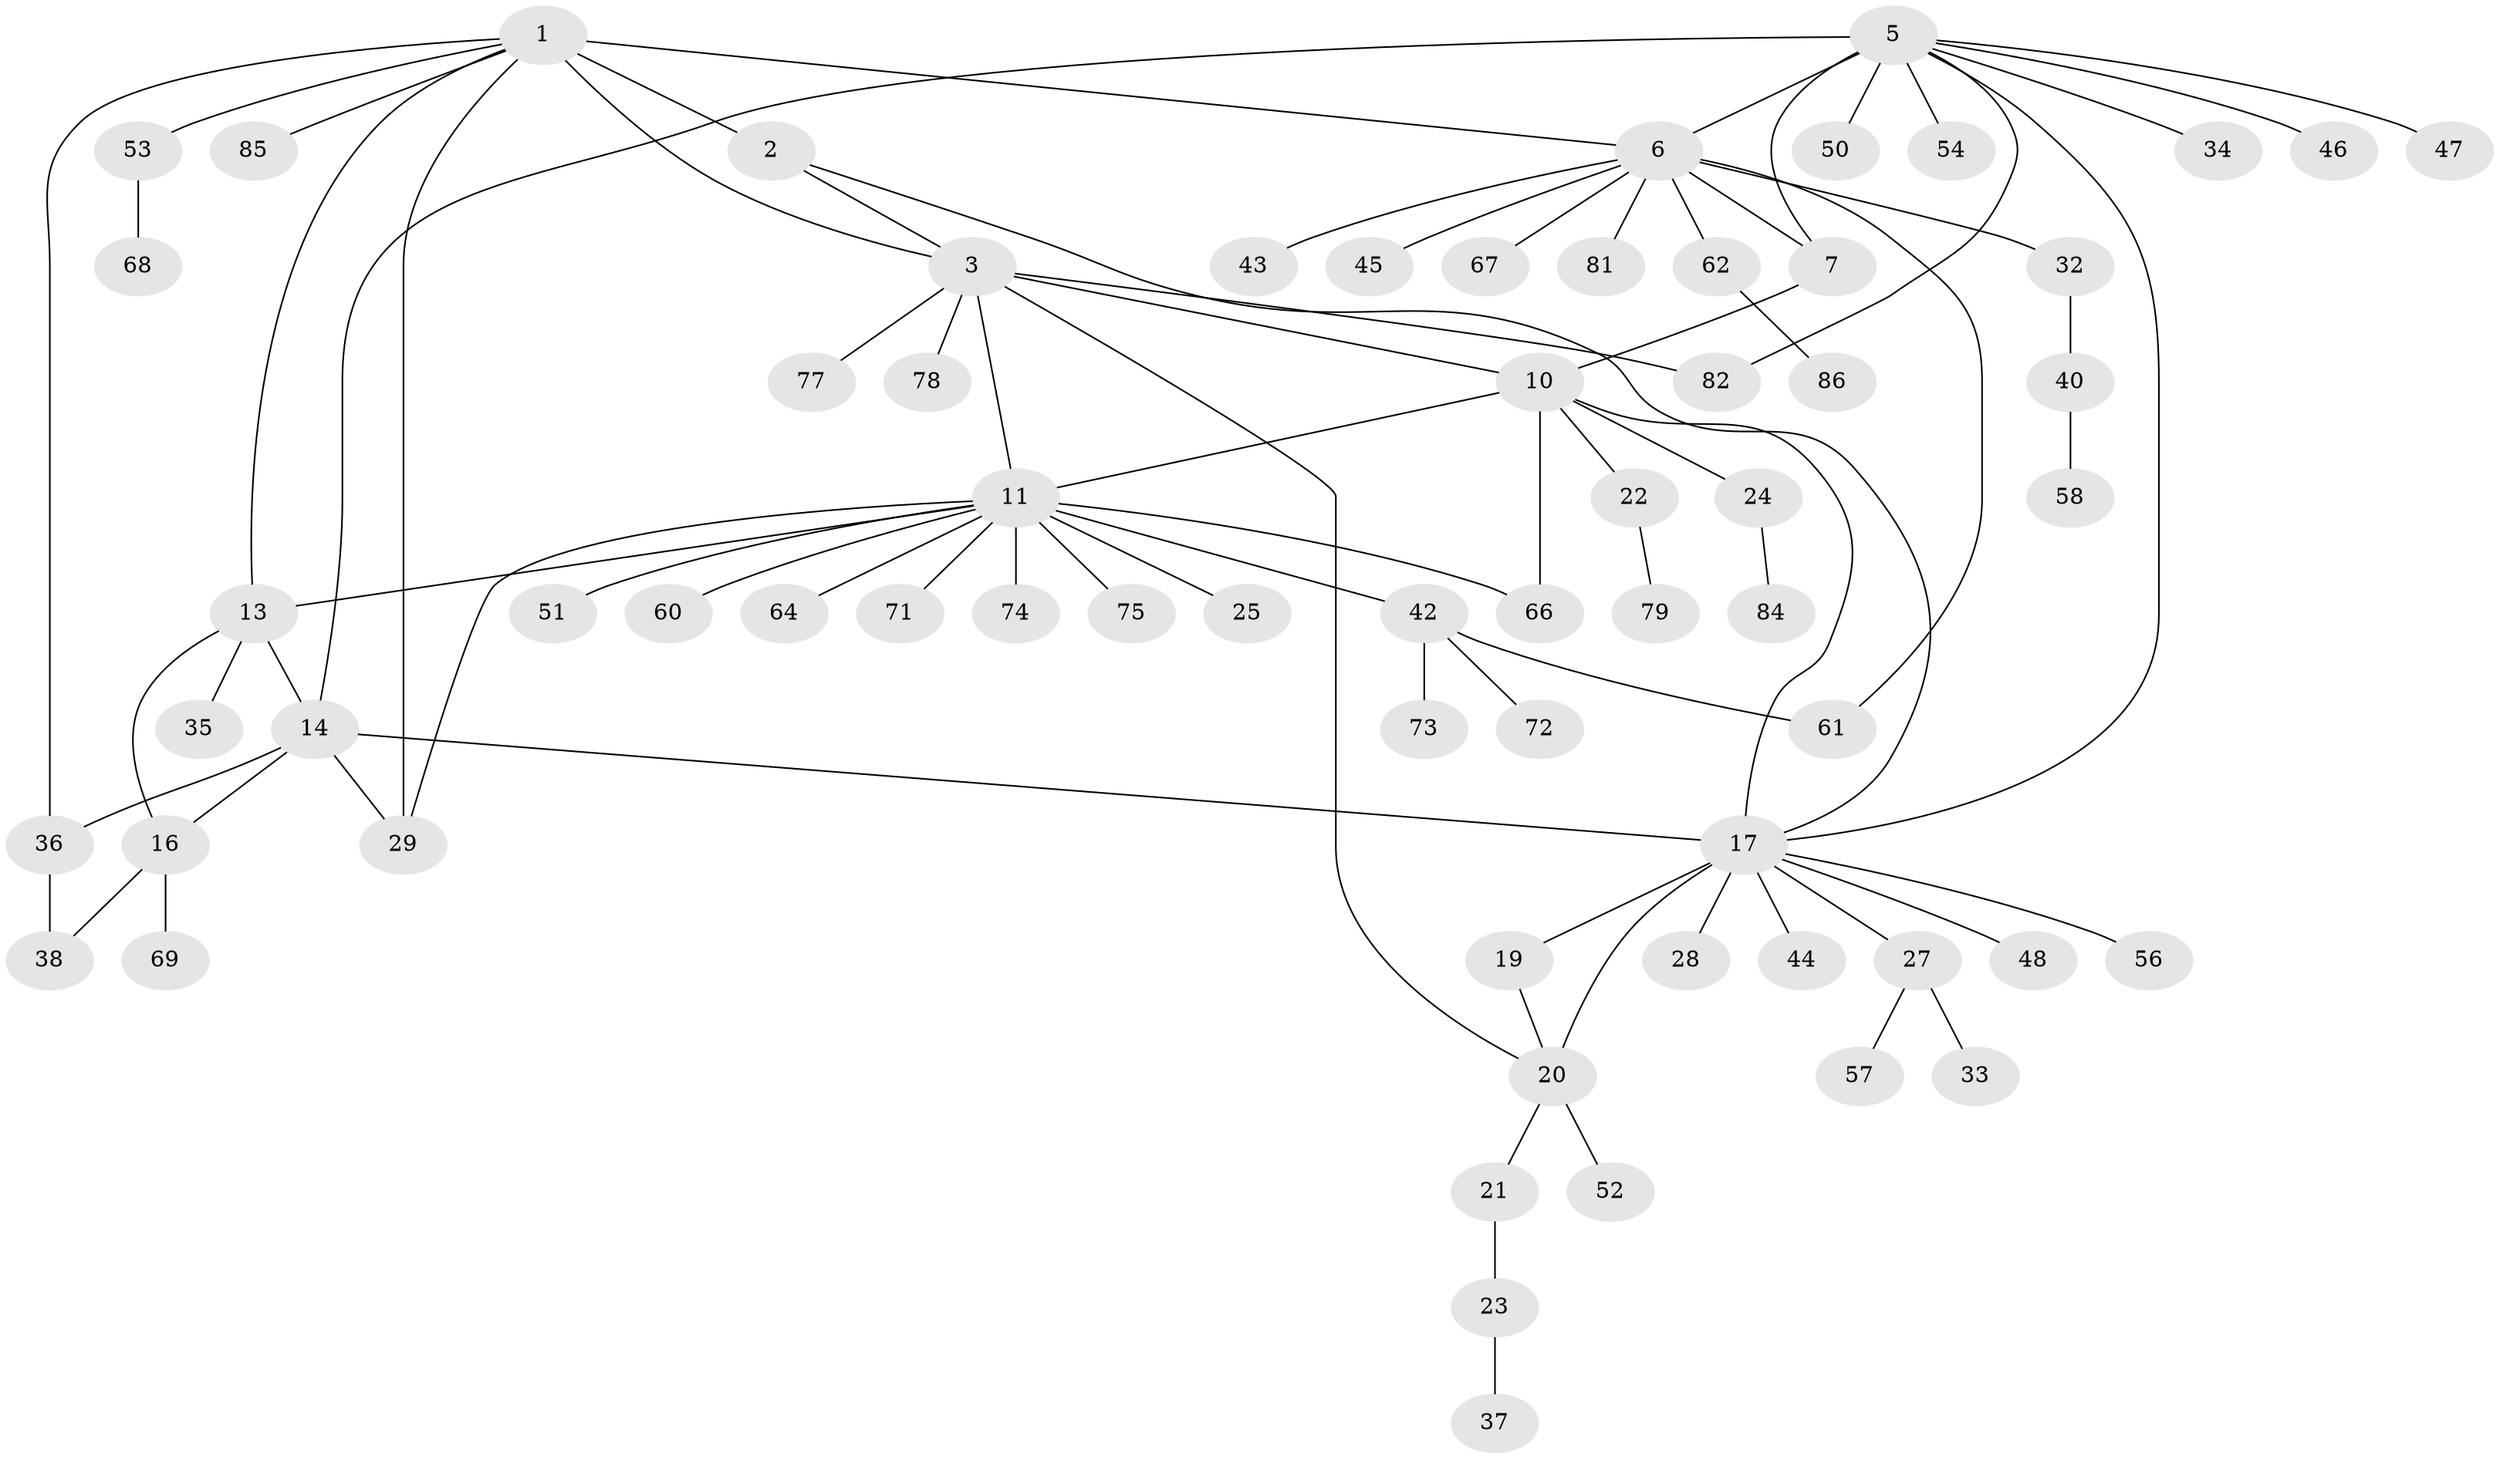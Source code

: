// original degree distribution, {6: 0.06976744186046512, 4: 0.046511627906976744, 9: 0.011627906976744186, 5: 0.05813953488372093, 7: 0.03488372093023256, 11: 0.023255813953488372, 8: 0.011627906976744186, 3: 0.06976744186046512, 2: 0.1744186046511628, 1: 0.5}
// Generated by graph-tools (version 1.1) at 2025/42/03/06/25 10:42:13]
// undirected, 66 vertices, 84 edges
graph export_dot {
graph [start="1"]
  node [color=gray90,style=filled];
  1 [super="+4"];
  2;
  3 [super="+9"];
  5 [super="+8"];
  6 [super="+26"];
  7 [super="+59"];
  10 [super="+41"];
  11 [super="+12"];
  13 [super="+15"];
  14 [super="+63"];
  16;
  17 [super="+18"];
  19;
  20 [super="+31"];
  21;
  22;
  23;
  24 [super="+39"];
  25;
  27 [super="+65"];
  28;
  29 [super="+30"];
  32;
  33;
  34;
  35;
  36;
  37;
  38;
  40 [super="+76"];
  42 [super="+49"];
  43 [super="+80"];
  44;
  45;
  46;
  47;
  48;
  50;
  51;
  52 [super="+70"];
  53 [super="+55"];
  54;
  56;
  57;
  58;
  60;
  61;
  62;
  64;
  66;
  67;
  68;
  69;
  71;
  72;
  73;
  74;
  75;
  77 [super="+83"];
  78;
  79;
  81;
  82;
  84;
  85;
  86;
  1 -- 2 [weight=2];
  1 -- 3 [weight=2];
  1 -- 6;
  1 -- 13;
  1 -- 36;
  1 -- 53;
  1 -- 85;
  1 -- 29;
  2 -- 3;
  2 -- 17;
  3 -- 77;
  3 -- 78;
  3 -- 82;
  3 -- 20;
  3 -- 10;
  3 -- 11 [weight=2];
  5 -- 6 [weight=2];
  5 -- 7 [weight=2];
  5 -- 17;
  5 -- 34;
  5 -- 46;
  5 -- 47;
  5 -- 50;
  5 -- 54;
  5 -- 82;
  5 -- 14;
  6 -- 7;
  6 -- 61;
  6 -- 32;
  6 -- 81;
  6 -- 67;
  6 -- 43;
  6 -- 45;
  6 -- 62;
  7 -- 10;
  10 -- 11 [weight=2];
  10 -- 22;
  10 -- 24;
  10 -- 17;
  10 -- 66;
  11 -- 25;
  11 -- 51;
  11 -- 60;
  11 -- 64;
  11 -- 66;
  11 -- 71;
  11 -- 75;
  11 -- 42;
  11 -- 74;
  11 -- 13;
  11 -- 29;
  13 -- 14 [weight=2];
  13 -- 16 [weight=2];
  13 -- 35;
  14 -- 16;
  14 -- 17;
  14 -- 29;
  14 -- 36;
  16 -- 38;
  16 -- 69;
  17 -- 19 [weight=2];
  17 -- 20 [weight=2];
  17 -- 27;
  17 -- 28;
  17 -- 44;
  17 -- 48;
  17 -- 56;
  19 -- 20;
  20 -- 21;
  20 -- 52;
  21 -- 23;
  22 -- 79;
  23 -- 37;
  24 -- 84;
  27 -- 33;
  27 -- 57;
  32 -- 40;
  36 -- 38;
  40 -- 58;
  42 -- 61;
  42 -- 72;
  42 -- 73;
  53 -- 68;
  62 -- 86;
}
